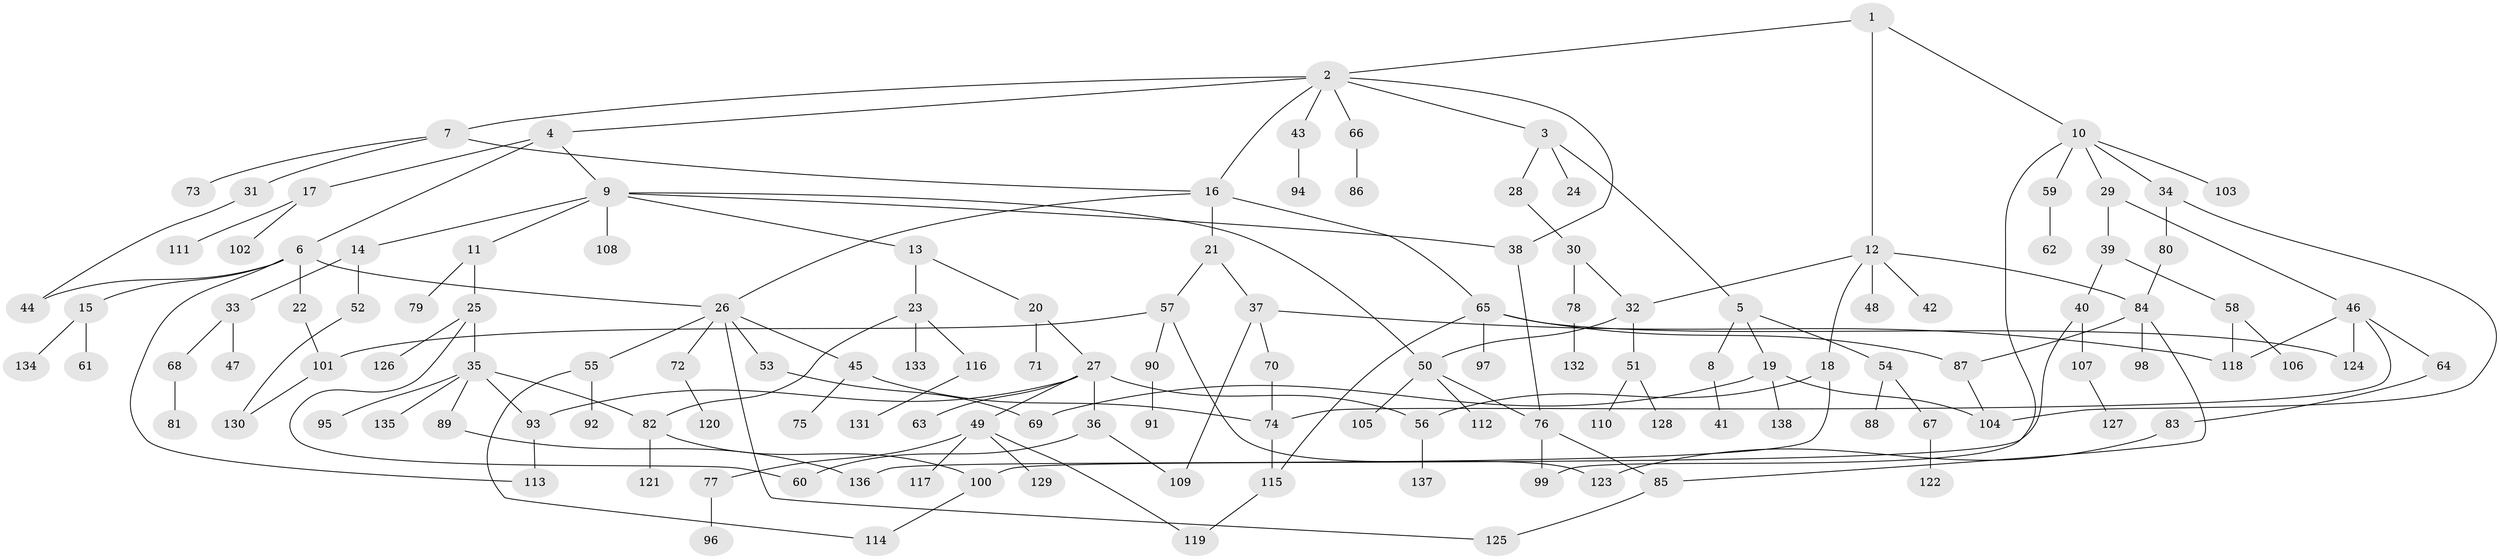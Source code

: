 // coarse degree distribution, {5: 0.057971014492753624, 4: 0.057971014492753624, 1: 0.5217391304347826, 6: 0.014492753623188406, 2: 0.2318840579710145, 11: 0.014492753623188406, 3: 0.043478260869565216, 7: 0.028985507246376812, 12: 0.028985507246376812}
// Generated by graph-tools (version 1.1) at 2025/44/03/04/25 21:44:55]
// undirected, 138 vertices, 171 edges
graph export_dot {
graph [start="1"]
  node [color=gray90,style=filled];
  1;
  2;
  3;
  4;
  5;
  6;
  7;
  8;
  9;
  10;
  11;
  12;
  13;
  14;
  15;
  16;
  17;
  18;
  19;
  20;
  21;
  22;
  23;
  24;
  25;
  26;
  27;
  28;
  29;
  30;
  31;
  32;
  33;
  34;
  35;
  36;
  37;
  38;
  39;
  40;
  41;
  42;
  43;
  44;
  45;
  46;
  47;
  48;
  49;
  50;
  51;
  52;
  53;
  54;
  55;
  56;
  57;
  58;
  59;
  60;
  61;
  62;
  63;
  64;
  65;
  66;
  67;
  68;
  69;
  70;
  71;
  72;
  73;
  74;
  75;
  76;
  77;
  78;
  79;
  80;
  81;
  82;
  83;
  84;
  85;
  86;
  87;
  88;
  89;
  90;
  91;
  92;
  93;
  94;
  95;
  96;
  97;
  98;
  99;
  100;
  101;
  102;
  103;
  104;
  105;
  106;
  107;
  108;
  109;
  110;
  111;
  112;
  113;
  114;
  115;
  116;
  117;
  118;
  119;
  120;
  121;
  122;
  123;
  124;
  125;
  126;
  127;
  128;
  129;
  130;
  131;
  132;
  133;
  134;
  135;
  136;
  137;
  138;
  1 -- 2;
  1 -- 10;
  1 -- 12;
  2 -- 3;
  2 -- 4;
  2 -- 7;
  2 -- 38;
  2 -- 43;
  2 -- 66;
  2 -- 16;
  3 -- 5;
  3 -- 24;
  3 -- 28;
  4 -- 6;
  4 -- 9;
  4 -- 17;
  5 -- 8;
  5 -- 19;
  5 -- 54;
  6 -- 15;
  6 -- 22;
  6 -- 113;
  6 -- 26;
  6 -- 44;
  7 -- 16;
  7 -- 31;
  7 -- 73;
  8 -- 41;
  9 -- 11;
  9 -- 13;
  9 -- 14;
  9 -- 50;
  9 -- 108;
  9 -- 38;
  10 -- 29;
  10 -- 34;
  10 -- 59;
  10 -- 103;
  10 -- 99;
  11 -- 25;
  11 -- 79;
  12 -- 18;
  12 -- 32;
  12 -- 42;
  12 -- 48;
  12 -- 84;
  13 -- 20;
  13 -- 23;
  14 -- 33;
  14 -- 52;
  15 -- 61;
  15 -- 134;
  16 -- 21;
  16 -- 26;
  16 -- 65;
  17 -- 102;
  17 -- 111;
  18 -- 56;
  18 -- 136;
  19 -- 69;
  19 -- 104;
  19 -- 138;
  20 -- 27;
  20 -- 71;
  21 -- 37;
  21 -- 57;
  22 -- 101;
  23 -- 82;
  23 -- 116;
  23 -- 133;
  25 -- 35;
  25 -- 126;
  25 -- 60;
  26 -- 45;
  26 -- 53;
  26 -- 55;
  26 -- 72;
  26 -- 125;
  27 -- 36;
  27 -- 49;
  27 -- 56;
  27 -- 63;
  27 -- 93;
  28 -- 30;
  29 -- 39;
  29 -- 46;
  30 -- 78;
  30 -- 32;
  31 -- 44;
  32 -- 51;
  32 -- 50;
  33 -- 47;
  33 -- 68;
  34 -- 80;
  34 -- 104;
  35 -- 89;
  35 -- 93;
  35 -- 95;
  35 -- 135;
  35 -- 82;
  36 -- 60;
  36 -- 109;
  37 -- 70;
  37 -- 109;
  37 -- 118;
  38 -- 76;
  39 -- 40;
  39 -- 58;
  40 -- 107;
  40 -- 100;
  43 -- 94;
  45 -- 75;
  45 -- 74;
  46 -- 64;
  46 -- 118;
  46 -- 74;
  46 -- 124;
  49 -- 77;
  49 -- 117;
  49 -- 119;
  49 -- 129;
  50 -- 76;
  50 -- 105;
  50 -- 112;
  51 -- 110;
  51 -- 128;
  52 -- 130;
  53 -- 69;
  54 -- 67;
  54 -- 88;
  55 -- 92;
  55 -- 114;
  56 -- 137;
  57 -- 90;
  57 -- 123;
  57 -- 101;
  58 -- 106;
  58 -- 118;
  59 -- 62;
  64 -- 83;
  65 -- 97;
  65 -- 124;
  65 -- 87;
  65 -- 115;
  66 -- 86;
  67 -- 122;
  68 -- 81;
  70 -- 74;
  72 -- 120;
  74 -- 115;
  76 -- 85;
  76 -- 99;
  77 -- 96;
  78 -- 132;
  80 -- 84;
  82 -- 100;
  82 -- 121;
  83 -- 123;
  84 -- 87;
  84 -- 98;
  84 -- 85;
  85 -- 125;
  87 -- 104;
  89 -- 136;
  90 -- 91;
  93 -- 113;
  100 -- 114;
  101 -- 130;
  107 -- 127;
  115 -- 119;
  116 -- 131;
}
